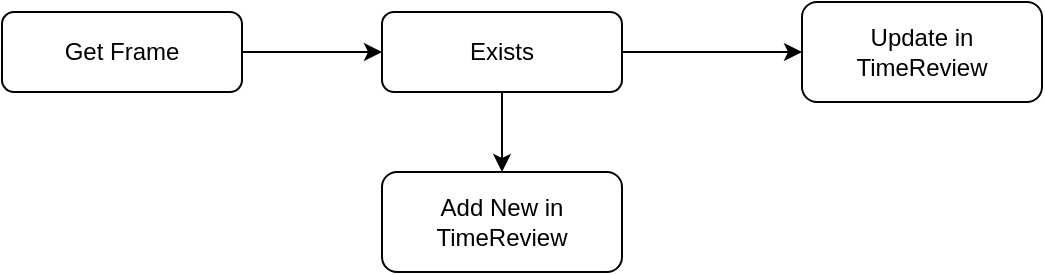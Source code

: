 <mxfile version="20.2.3" type="github">
  <diagram id="EEZhN94f4LEBsW72IZI6" name="Page-1">
    <mxGraphModel dx="2302" dy="762" grid="1" gridSize="10" guides="1" tooltips="1" connect="1" arrows="1" fold="1" page="1" pageScale="1" pageWidth="827" pageHeight="1169" math="0" shadow="0">
      <root>
        <mxCell id="0" />
        <mxCell id="1" parent="0" />
        <mxCell id="qO-7zFccDFAbikHMk7qi-4" style="edgeStyle=orthogonalEdgeStyle;rounded=0;orthogonalLoop=1;jettySize=auto;html=1;entryX=0;entryY=0.5;entryDx=0;entryDy=0;" edge="1" parent="1" source="qO-7zFccDFAbikHMk7qi-2" target="qO-7zFccDFAbikHMk7qi-3">
          <mxGeometry relative="1" as="geometry" />
        </mxCell>
        <mxCell id="qO-7zFccDFAbikHMk7qi-2" value="Get Frame" style="rounded=1;whiteSpace=wrap;html=1;" vertex="1" parent="1">
          <mxGeometry x="70" y="70" width="120" height="40" as="geometry" />
        </mxCell>
        <mxCell id="qO-7zFccDFAbikHMk7qi-7" style="edgeStyle=orthogonalEdgeStyle;rounded=0;orthogonalLoop=1;jettySize=auto;html=1;entryX=0;entryY=0.5;entryDx=0;entryDy=0;" edge="1" parent="1" source="qO-7zFccDFAbikHMk7qi-3" target="qO-7zFccDFAbikHMk7qi-6">
          <mxGeometry relative="1" as="geometry" />
        </mxCell>
        <mxCell id="qO-7zFccDFAbikHMk7qi-9" style="edgeStyle=orthogonalEdgeStyle;rounded=0;orthogonalLoop=1;jettySize=auto;html=1;entryX=0.5;entryY=0;entryDx=0;entryDy=0;" edge="1" parent="1" source="qO-7zFccDFAbikHMk7qi-3" target="qO-7zFccDFAbikHMk7qi-8">
          <mxGeometry relative="1" as="geometry" />
        </mxCell>
        <mxCell id="qO-7zFccDFAbikHMk7qi-3" value="Exists" style="rounded=1;whiteSpace=wrap;html=1;" vertex="1" parent="1">
          <mxGeometry x="260" y="70" width="120" height="40" as="geometry" />
        </mxCell>
        <mxCell id="qO-7zFccDFAbikHMk7qi-6" value="Update in&lt;br&gt;TimeReview" style="rounded=1;whiteSpace=wrap;html=1;" vertex="1" parent="1">
          <mxGeometry x="470" y="65" width="120" height="50" as="geometry" />
        </mxCell>
        <mxCell id="qO-7zFccDFAbikHMk7qi-8" value="Add New in&lt;br&gt;TimeReview" style="rounded=1;whiteSpace=wrap;html=1;" vertex="1" parent="1">
          <mxGeometry x="260" y="150" width="120" height="50" as="geometry" />
        </mxCell>
      </root>
    </mxGraphModel>
  </diagram>
</mxfile>
